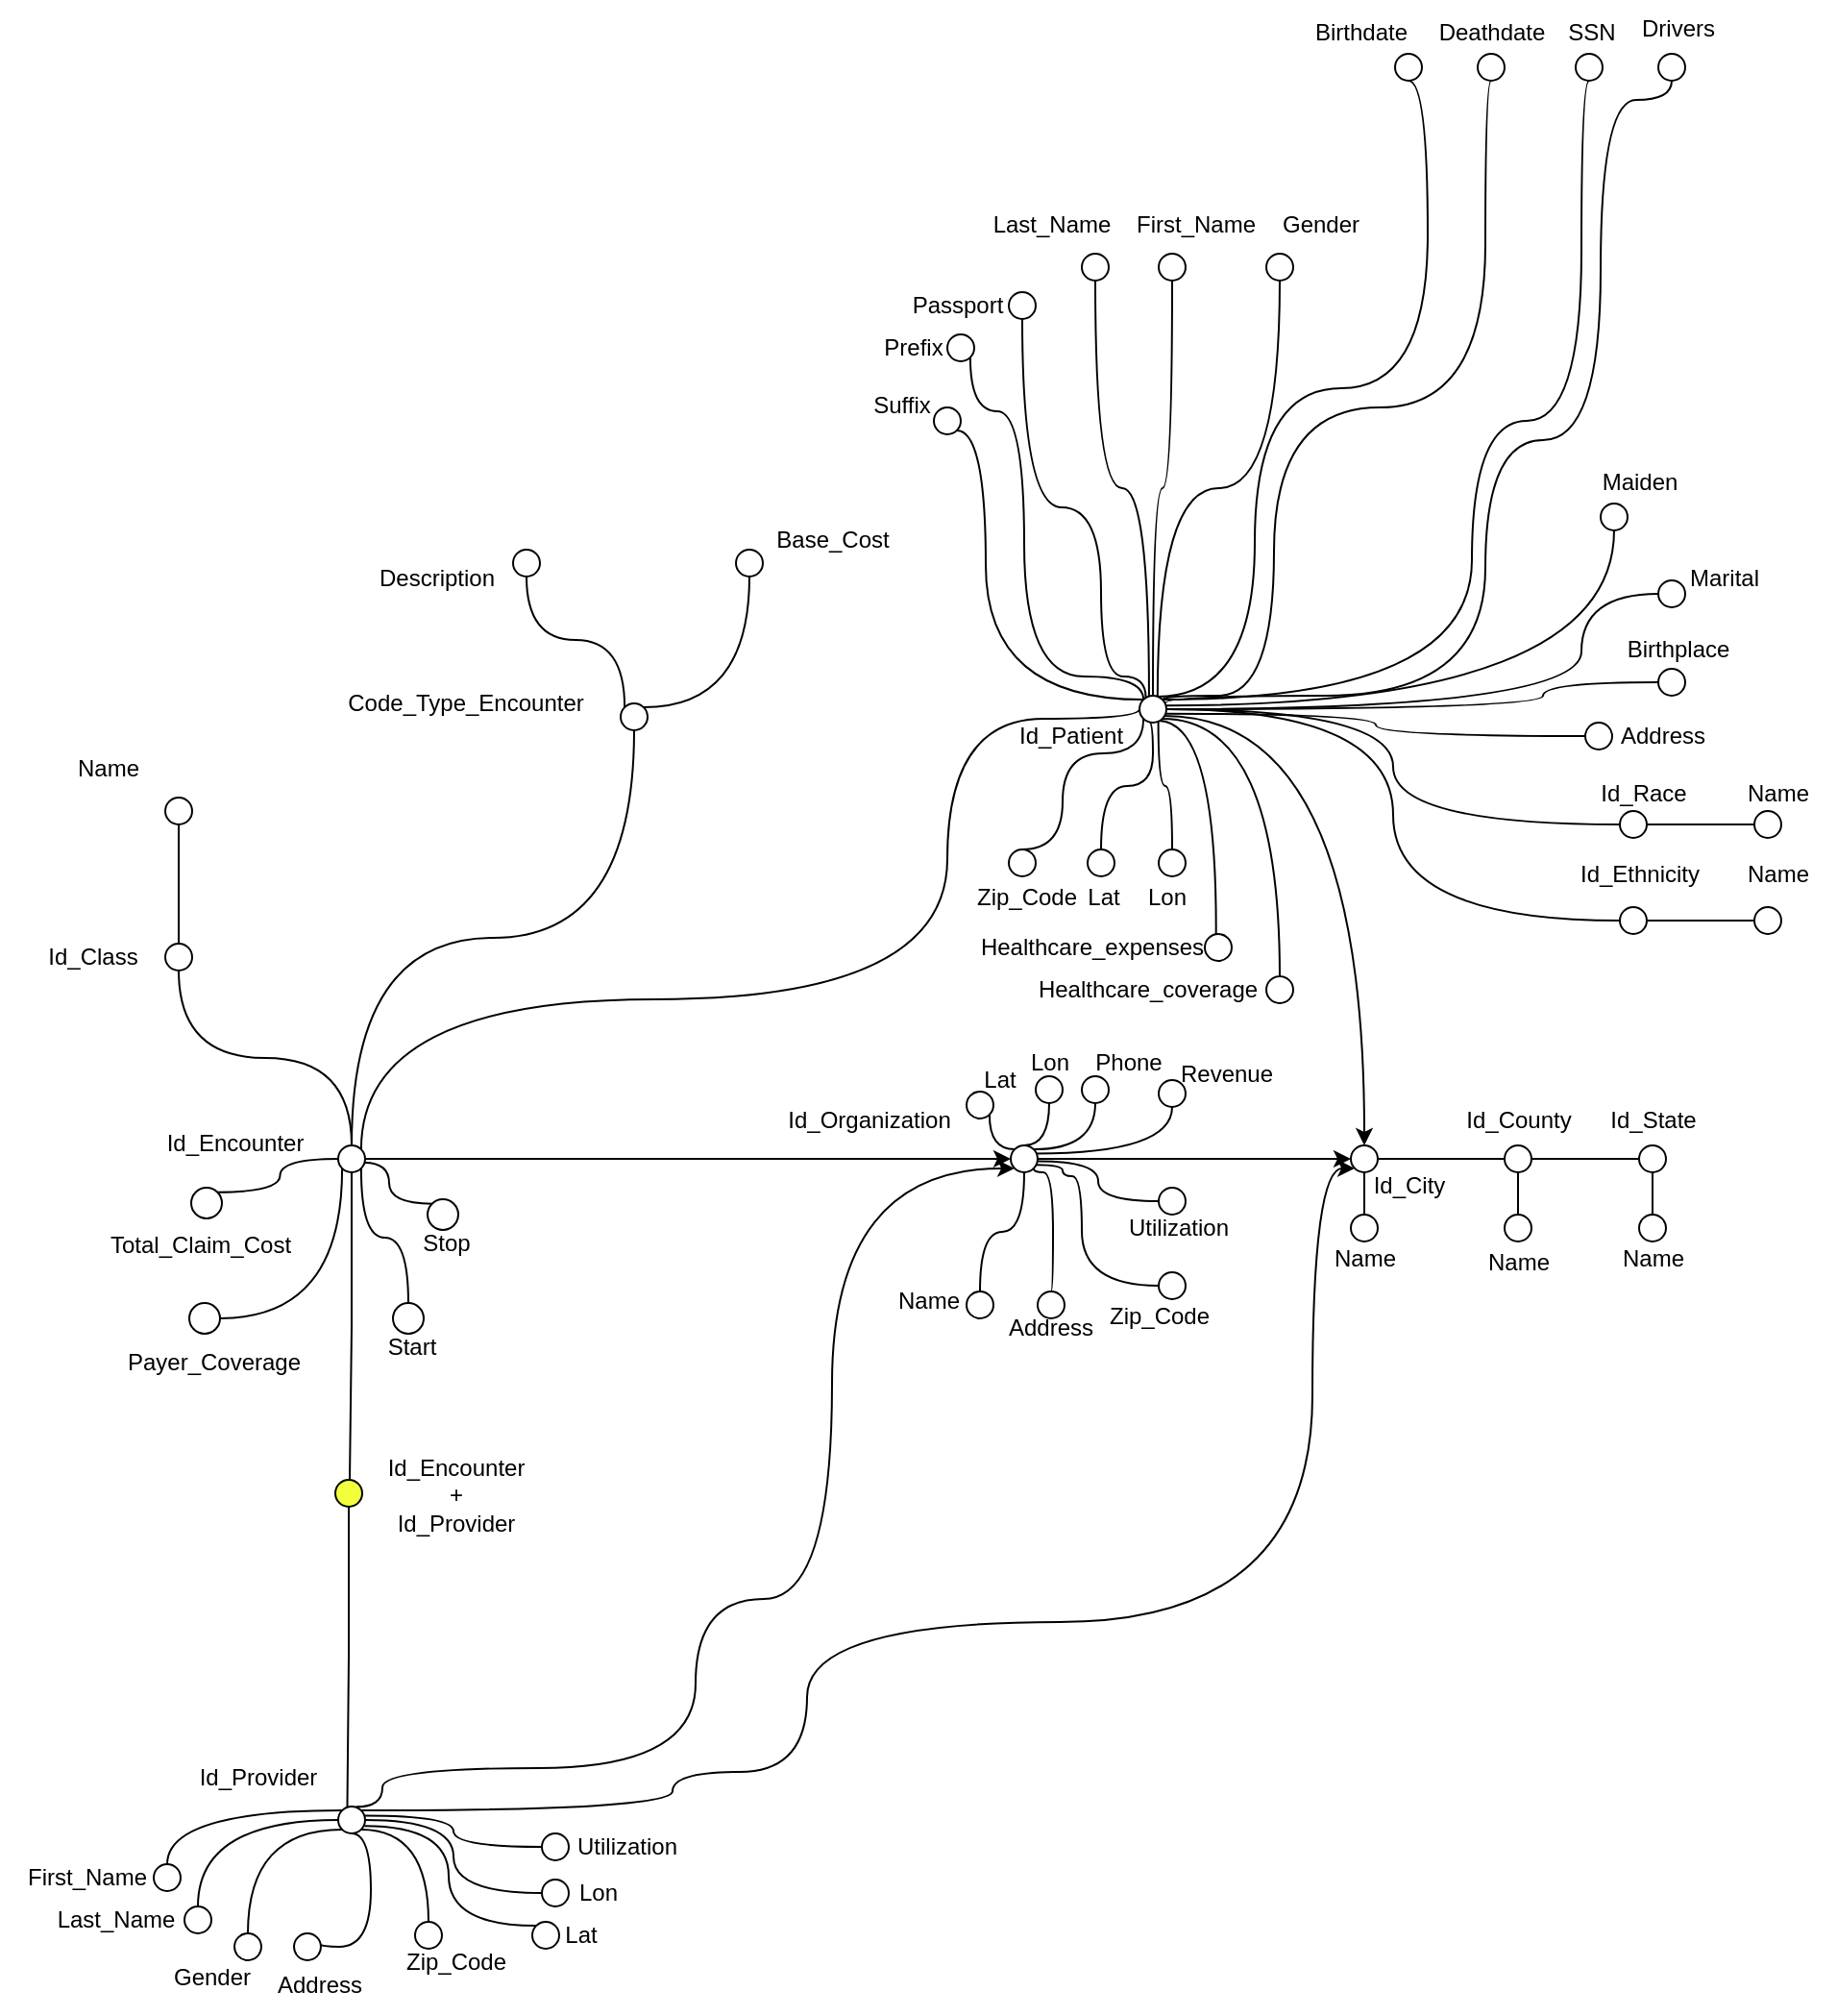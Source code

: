 <mxfile version="27.0.6">
  <diagram name="Pagina-1" id="0Tds0sLAWe6WIc6AIBfh">
    <mxGraphModel dx="591" dy="403" grid="1" gridSize="10" guides="1" tooltips="1" connect="1" arrows="1" fold="1" page="1" pageScale="1" pageWidth="827" pageHeight="1169" math="0" shadow="0">
      <root>
        <mxCell id="0" />
        <mxCell id="1" parent="0" />
        <mxCell id="mtlr4BZzC8u7rA0EZSGy-2" style="edgeStyle=orthogonalEdgeStyle;rounded=0;orthogonalLoop=1;jettySize=auto;html=1;exitX=0.5;exitY=0;exitDx=0;exitDy=0;entryX=0.5;entryY=1;entryDx=0;entryDy=0;endArrow=none;startFill=0;curved=1;" edge="1" parent="1" source="mtlr4BZzC8u7rA0EZSGy-6" target="mtlr4BZzC8u7rA0EZSGy-27">
          <mxGeometry relative="1" as="geometry">
            <mxPoint x="633" y="732" as="targetPoint" />
          </mxGeometry>
        </mxCell>
        <mxCell id="mtlr4BZzC8u7rA0EZSGy-3" style="edgeStyle=orthogonalEdgeStyle;rounded=0;orthogonalLoop=1;jettySize=auto;html=1;exitX=0.5;exitY=0;exitDx=0;exitDy=0;entryX=0.5;entryY=1;entryDx=0;entryDy=0;curved=1;endArrow=none;startFill=0;" edge="1" parent="1" source="mtlr4BZzC8u7rA0EZSGy-6" target="mtlr4BZzC8u7rA0EZSGy-8">
          <mxGeometry relative="1" as="geometry" />
        </mxCell>
        <mxCell id="mtlr4BZzC8u7rA0EZSGy-4" style="edgeStyle=orthogonalEdgeStyle;rounded=0;orthogonalLoop=1;jettySize=auto;html=1;exitX=1;exitY=0;exitDx=0;exitDy=0;entryX=0;entryY=0.5;entryDx=0;entryDy=0;curved=1;endArrow=none;startFill=0;" edge="1" parent="1" source="mtlr4BZzC8u7rA0EZSGy-6" target="mtlr4BZzC8u7rA0EZSGy-109">
          <mxGeometry relative="1" as="geometry">
            <Array as="points">
              <mxPoint x="488" y="790" />
              <mxPoint x="793" y="790" />
              <mxPoint x="793" y="644" />
              <mxPoint x="893" y="644" />
            </Array>
          </mxGeometry>
        </mxCell>
        <mxCell id="mtlr4BZzC8u7rA0EZSGy-180" style="edgeStyle=orthogonalEdgeStyle;rounded=0;orthogonalLoop=1;jettySize=auto;html=1;exitX=1;exitY=0.5;exitDx=0;exitDy=0;entryX=0;entryY=0.5;entryDx=0;entryDy=0;" edge="1" parent="1" source="mtlr4BZzC8u7rA0EZSGy-6" target="mtlr4BZzC8u7rA0EZSGy-16">
          <mxGeometry relative="1" as="geometry">
            <mxPoint x="750" y="872.909" as="targetPoint" />
          </mxGeometry>
        </mxCell>
        <mxCell id="mtlr4BZzC8u7rA0EZSGy-183" style="edgeStyle=orthogonalEdgeStyle;rounded=0;orthogonalLoop=1;jettySize=auto;html=1;exitX=0.5;exitY=1;exitDx=0;exitDy=0;endArrow=none;startFill=0;" edge="1" parent="1" source="mtlr4BZzC8u7rA0EZSGy-6">
          <mxGeometry relative="1" as="geometry">
            <mxPoint x="482" y="1040" as="targetPoint" />
          </mxGeometry>
        </mxCell>
        <mxCell id="mtlr4BZzC8u7rA0EZSGy-6" value="" style="ellipse;whiteSpace=wrap;html=1;aspect=fixed;fillColor=#FFFFFF;" vertex="1" parent="1">
          <mxGeometry x="476" y="866" width="14" height="14" as="geometry" />
        </mxCell>
        <mxCell id="mtlr4BZzC8u7rA0EZSGy-7" value="Id_Encounter" style="text;html=1;align=center;verticalAlign=middle;resizable=0;points=[];autosize=1;strokeColor=none;fillColor=none;" vertex="1" parent="1">
          <mxGeometry x="377" y="850" width="90" height="30" as="geometry" />
        </mxCell>
        <mxCell id="mtlr4BZzC8u7rA0EZSGy-8" value="" style="ellipse;whiteSpace=wrap;html=1;aspect=fixed;fillColor=#FFFFFF;" vertex="1" parent="1">
          <mxGeometry x="386" y="761" width="14" height="14" as="geometry" />
        </mxCell>
        <mxCell id="mtlr4BZzC8u7rA0EZSGy-9" style="edgeStyle=orthogonalEdgeStyle;rounded=0;orthogonalLoop=1;jettySize=auto;html=1;exitX=1;exitY=0.5;exitDx=0;exitDy=0;entryX=0;entryY=0.5;entryDx=0;entryDy=0;endArrow=classic;startFill=0;endFill=1;" edge="1" parent="1" source="mtlr4BZzC8u7rA0EZSGy-16" target="mtlr4BZzC8u7rA0EZSGy-40">
          <mxGeometry relative="1" as="geometry" />
        </mxCell>
        <mxCell id="mtlr4BZzC8u7rA0EZSGy-10" style="edgeStyle=orthogonalEdgeStyle;rounded=0;orthogonalLoop=1;jettySize=auto;html=1;exitX=0.5;exitY=1;exitDx=0;exitDy=0;entryX=0.5;entryY=0;entryDx=0;entryDy=0;curved=1;endArrow=none;startFill=0;" edge="1" parent="1" source="mtlr4BZzC8u7rA0EZSGy-16" target="mtlr4BZzC8u7rA0EZSGy-43">
          <mxGeometry relative="1" as="geometry" />
        </mxCell>
        <mxCell id="mtlr4BZzC8u7rA0EZSGy-11" style="edgeStyle=orthogonalEdgeStyle;rounded=0;orthogonalLoop=1;jettySize=auto;html=1;exitX=0;exitY=0;exitDx=0;exitDy=0;entryX=1;entryY=1;entryDx=0;entryDy=0;strokeColor=default;curved=1;endArrow=none;startFill=0;" edge="1" parent="1" source="mtlr4BZzC8u7rA0EZSGy-16" target="mtlr4BZzC8u7rA0EZSGy-41">
          <mxGeometry relative="1" as="geometry" />
        </mxCell>
        <mxCell id="mtlr4BZzC8u7rA0EZSGy-12" style="edgeStyle=orthogonalEdgeStyle;rounded=0;orthogonalLoop=1;jettySize=auto;html=1;exitX=0.5;exitY=0;exitDx=0;exitDy=0;entryX=0.5;entryY=1;entryDx=0;entryDy=0;curved=1;endArrow=none;startFill=0;" edge="1" parent="1" source="mtlr4BZzC8u7rA0EZSGy-16" target="mtlr4BZzC8u7rA0EZSGy-51">
          <mxGeometry relative="1" as="geometry" />
        </mxCell>
        <mxCell id="mtlr4BZzC8u7rA0EZSGy-13" style="edgeStyle=orthogonalEdgeStyle;rounded=0;orthogonalLoop=1;jettySize=auto;html=1;exitX=1;exitY=0;exitDx=0;exitDy=0;entryX=0.5;entryY=1;entryDx=0;entryDy=0;curved=1;endArrow=none;startFill=0;" edge="1" parent="1" source="mtlr4BZzC8u7rA0EZSGy-16" target="mtlr4BZzC8u7rA0EZSGy-17">
          <mxGeometry relative="1" as="geometry" />
        </mxCell>
        <mxCell id="mtlr4BZzC8u7rA0EZSGy-14" style="edgeStyle=orthogonalEdgeStyle;rounded=0;orthogonalLoop=1;jettySize=auto;html=1;exitX=0.933;exitY=0.302;exitDx=0;exitDy=0;entryX=0.5;entryY=1;entryDx=0;entryDy=0;curved=1;endArrow=none;startFill=0;exitPerimeter=0;" edge="1" parent="1" source="mtlr4BZzC8u7rA0EZSGy-16" target="mtlr4BZzC8u7rA0EZSGy-54">
          <mxGeometry relative="1" as="geometry" />
        </mxCell>
        <mxCell id="mtlr4BZzC8u7rA0EZSGy-15" style="edgeStyle=orthogonalEdgeStyle;rounded=0;orthogonalLoop=1;jettySize=auto;html=1;exitX=1.014;exitY=0.588;exitDx=0;exitDy=0;entryX=0;entryY=0.5;entryDx=0;entryDy=0;curved=1;endArrow=none;startFill=0;exitPerimeter=0;" edge="1" parent="1" source="mtlr4BZzC8u7rA0EZSGy-16" target="mtlr4BZzC8u7rA0EZSGy-55">
          <mxGeometry relative="1" as="geometry" />
        </mxCell>
        <mxCell id="mtlr4BZzC8u7rA0EZSGy-16" value="" style="ellipse;whiteSpace=wrap;html=1;aspect=fixed;fillColor=#FFFFFF;" vertex="1" parent="1">
          <mxGeometry x="826" y="866" width="14" height="14" as="geometry" />
        </mxCell>
        <mxCell id="mtlr4BZzC8u7rA0EZSGy-17" value="" style="ellipse;whiteSpace=wrap;html=1;aspect=fixed;fillColor=#FFFFFF;" vertex="1" parent="1">
          <mxGeometry x="863" y="830" width="14" height="14" as="geometry" />
        </mxCell>
        <mxCell id="mtlr4BZzC8u7rA0EZSGy-18" style="edgeStyle=orthogonalEdgeStyle;rounded=0;orthogonalLoop=1;jettySize=auto;html=1;exitX=0;exitY=0;exitDx=0;exitDy=0;entryX=0.5;entryY=0;entryDx=0;entryDy=0;curved=1;endArrow=none;startFill=0;" edge="1" parent="1" source="mtlr4BZzC8u7rA0EZSGy-25" target="mtlr4BZzC8u7rA0EZSGy-78">
          <mxGeometry relative="1" as="geometry" />
        </mxCell>
        <mxCell id="mtlr4BZzC8u7rA0EZSGy-19" style="edgeStyle=orthogonalEdgeStyle;rounded=0;orthogonalLoop=1;jettySize=auto;html=1;exitX=0;exitY=0.5;exitDx=0;exitDy=0;entryX=0.5;entryY=0;entryDx=0;entryDy=0;curved=1;endArrow=none;startFill=0;" edge="1" parent="1" source="mtlr4BZzC8u7rA0EZSGy-25" target="mtlr4BZzC8u7rA0EZSGy-76">
          <mxGeometry relative="1" as="geometry" />
        </mxCell>
        <mxCell id="mtlr4BZzC8u7rA0EZSGy-20" style="edgeStyle=orthogonalEdgeStyle;rounded=0;orthogonalLoop=1;jettySize=auto;html=1;exitX=0;exitY=1;exitDx=0;exitDy=0;entryX=0.5;entryY=0;entryDx=0;entryDy=0;curved=1;endArrow=none;startFill=0;" edge="1" parent="1" source="mtlr4BZzC8u7rA0EZSGy-25" target="mtlr4BZzC8u7rA0EZSGy-77">
          <mxGeometry relative="1" as="geometry" />
        </mxCell>
        <mxCell id="mtlr4BZzC8u7rA0EZSGy-21" style="edgeStyle=orthogonalEdgeStyle;rounded=0;orthogonalLoop=1;jettySize=auto;html=1;exitX=1;exitY=1;exitDx=0;exitDy=0;curved=1;endArrow=none;startFill=0;" edge="1" parent="1" source="mtlr4BZzC8u7rA0EZSGy-25" target="mtlr4BZzC8u7rA0EZSGy-84">
          <mxGeometry relative="1" as="geometry" />
        </mxCell>
        <mxCell id="mtlr4BZzC8u7rA0EZSGy-22" style="edgeStyle=orthogonalEdgeStyle;rounded=0;orthogonalLoop=1;jettySize=auto;html=1;exitX=0.971;exitY=0.342;exitDx=0;exitDy=0;entryX=0;entryY=0.5;entryDx=0;entryDy=0;curved=1;exitPerimeter=0;endArrow=none;startFill=0;" edge="1" parent="1" source="mtlr4BZzC8u7rA0EZSGy-25" target="mtlr4BZzC8u7rA0EZSGy-91">
          <mxGeometry relative="1" as="geometry" />
        </mxCell>
        <mxCell id="mtlr4BZzC8u7rA0EZSGy-23" style="edgeStyle=orthogonalEdgeStyle;rounded=0;orthogonalLoop=1;jettySize=auto;html=1;exitX=1;exitY=0;exitDx=0;exitDy=0;entryX=0;entryY=1;entryDx=0;entryDy=0;curved=1;" edge="1" parent="1" source="mtlr4BZzC8u7rA0EZSGy-25" target="mtlr4BZzC8u7rA0EZSGy-40">
          <mxGeometry relative="1" as="geometry">
            <mxPoint x="1113" y="952" as="targetPoint" />
            <Array as="points">
              <mxPoint x="650" y="1212" />
              <mxPoint x="650" y="1192" />
              <mxPoint x="720" y="1192" />
              <mxPoint x="720" y="1114" />
              <mxPoint x="983" y="1114" />
              <mxPoint x="983" y="878" />
            </Array>
          </mxGeometry>
        </mxCell>
        <mxCell id="mtlr4BZzC8u7rA0EZSGy-24" style="edgeStyle=orthogonalEdgeStyle;rounded=0;orthogonalLoop=1;jettySize=auto;html=1;entryX=0;entryY=1;entryDx=0;entryDy=0;curved=1;exitX=0.669;exitY=0.012;exitDx=0;exitDy=0;exitPerimeter=0;" edge="1" parent="1" source="mtlr4BZzC8u7rA0EZSGy-25" target="mtlr4BZzC8u7rA0EZSGy-16">
          <mxGeometry relative="1" as="geometry">
            <Array as="points">
              <mxPoint x="499" y="1190" />
              <mxPoint x="662" y="1190" />
              <mxPoint x="662" y="1102" />
              <mxPoint x="733" y="1102" />
              <mxPoint x="733" y="878" />
            </Array>
          </mxGeometry>
        </mxCell>
        <mxCell id="mtlr4BZzC8u7rA0EZSGy-25" value="" style="ellipse;whiteSpace=wrap;html=1;aspect=fixed;fillColor=#FFFFFF;" vertex="1" parent="1">
          <mxGeometry x="476" y="1210" width="14" height="14" as="geometry" />
        </mxCell>
        <mxCell id="mtlr4BZzC8u7rA0EZSGy-26" style="edgeStyle=orthogonalEdgeStyle;rounded=0;orthogonalLoop=1;jettySize=auto;html=1;exitX=1;exitY=0;exitDx=0;exitDy=0;curved=1;endArrow=none;startFill=0;" edge="1" parent="1" source="mtlr4BZzC8u7rA0EZSGy-27" target="mtlr4BZzC8u7rA0EZSGy-32">
          <mxGeometry relative="1" as="geometry" />
        </mxCell>
        <mxCell id="mtlr4BZzC8u7rA0EZSGy-27" value="" style="ellipse;whiteSpace=wrap;html=1;aspect=fixed;fillColor=#FFFFFF;" vertex="1" parent="1">
          <mxGeometry x="623" y="636" width="14" height="14" as="geometry" />
        </mxCell>
        <mxCell id="mtlr4BZzC8u7rA0EZSGy-28" value="Code_Type_Encounter&lt;div&gt;&lt;br&gt;&lt;/div&gt;" style="text;html=1;align=center;verticalAlign=middle;resizable=0;points=[];autosize=1;strokeColor=none;fillColor=none;" vertex="1" parent="1">
          <mxGeometry x="467" y="623" width="150" height="40" as="geometry" />
        </mxCell>
        <mxCell id="mtlr4BZzC8u7rA0EZSGy-29" style="edgeStyle=orthogonalEdgeStyle;rounded=0;orthogonalLoop=1;jettySize=auto;html=1;exitX=0.5;exitY=1;exitDx=0;exitDy=0;entryX=0;entryY=0;entryDx=0;entryDy=0;curved=1;endArrow=none;startFill=0;" edge="1" parent="1" source="mtlr4BZzC8u7rA0EZSGy-30" target="mtlr4BZzC8u7rA0EZSGy-27">
          <mxGeometry relative="1" as="geometry" />
        </mxCell>
        <mxCell id="mtlr4BZzC8u7rA0EZSGy-30" value="" style="ellipse;whiteSpace=wrap;html=1;aspect=fixed;fillColor=#FFFFFF;" vertex="1" parent="1">
          <mxGeometry x="567" y="556" width="14" height="14" as="geometry" />
        </mxCell>
        <mxCell id="mtlr4BZzC8u7rA0EZSGy-31" value="Description" style="text;html=1;align=center;verticalAlign=middle;resizable=0;points=[];autosize=1;strokeColor=none;fillColor=none;" vertex="1" parent="1">
          <mxGeometry x="487" y="556" width="80" height="30" as="geometry" />
        </mxCell>
        <mxCell id="mtlr4BZzC8u7rA0EZSGy-32" value="" style="ellipse;whiteSpace=wrap;html=1;aspect=fixed;fillColor=#FFFFFF;" vertex="1" parent="1">
          <mxGeometry x="683" y="556" width="14" height="14" as="geometry" />
        </mxCell>
        <mxCell id="mtlr4BZzC8u7rA0EZSGy-33" value="Base_Cost" style="text;html=1;align=center;verticalAlign=middle;resizable=0;points=[];autosize=1;strokeColor=none;fillColor=none;" vertex="1" parent="1">
          <mxGeometry x="693" y="536" width="80" height="30" as="geometry" />
        </mxCell>
        <mxCell id="mtlr4BZzC8u7rA0EZSGy-34" value="Id_Class" style="text;html=1;align=center;verticalAlign=middle;resizable=0;points=[];autosize=1;strokeColor=none;fillColor=none;" vertex="1" parent="1">
          <mxGeometry x="313" y="753" width="70" height="30" as="geometry" />
        </mxCell>
        <mxCell id="mtlr4BZzC8u7rA0EZSGy-35" style="edgeStyle=orthogonalEdgeStyle;rounded=0;orthogonalLoop=1;jettySize=auto;html=1;exitX=0.5;exitY=1;exitDx=0;exitDy=0;entryX=0.5;entryY=0;entryDx=0;entryDy=0;endArrow=none;startFill=0;" edge="1" parent="1" source="mtlr4BZzC8u7rA0EZSGy-36" target="mtlr4BZzC8u7rA0EZSGy-8">
          <mxGeometry relative="1" as="geometry" />
        </mxCell>
        <mxCell id="mtlr4BZzC8u7rA0EZSGy-36" value="" style="ellipse;whiteSpace=wrap;html=1;aspect=fixed;fillColor=#FFFFFF;" vertex="1" parent="1">
          <mxGeometry x="386" y="685" width="14" height="14" as="geometry" />
        </mxCell>
        <mxCell id="mtlr4BZzC8u7rA0EZSGy-37" value="Name" style="text;html=1;align=center;verticalAlign=middle;resizable=0;points=[];autosize=1;strokeColor=none;fillColor=none;" vertex="1" parent="1">
          <mxGeometry x="326" y="655" width="60" height="30" as="geometry" />
        </mxCell>
        <mxCell id="mtlr4BZzC8u7rA0EZSGy-38" value="Id_Organization" style="text;html=1;align=center;verticalAlign=middle;resizable=0;points=[];autosize=1;strokeColor=none;fillColor=none;" vertex="1" parent="1">
          <mxGeometry x="697" y="838" width="110" height="30" as="geometry" />
        </mxCell>
        <mxCell id="mtlr4BZzC8u7rA0EZSGy-39" style="edgeStyle=orthogonalEdgeStyle;rounded=0;orthogonalLoop=1;jettySize=auto;html=1;exitX=1;exitY=0.5;exitDx=0;exitDy=0;entryX=0;entryY=0.5;entryDx=0;entryDy=0;endArrow=none;startFill=0;" edge="1" parent="1" source="mtlr4BZzC8u7rA0EZSGy-40" target="mtlr4BZzC8u7rA0EZSGy-64">
          <mxGeometry relative="1" as="geometry" />
        </mxCell>
        <mxCell id="mtlr4BZzC8u7rA0EZSGy-40" value="" style="ellipse;whiteSpace=wrap;html=1;aspect=fixed;fillColor=#FFFFFF;" vertex="1" parent="1">
          <mxGeometry x="1003" y="866" width="14" height="14" as="geometry" />
        </mxCell>
        <mxCell id="mtlr4BZzC8u7rA0EZSGy-41" value="" style="ellipse;whiteSpace=wrap;html=1;aspect=fixed;fillColor=#FFFFFF;" vertex="1" parent="1">
          <mxGeometry x="803" y="838" width="14" height="14" as="geometry" />
        </mxCell>
        <mxCell id="mtlr4BZzC8u7rA0EZSGy-42" value="" style="ellipse;whiteSpace=wrap;html=1;aspect=fixed;fillColor=#FFFFFF;" vertex="1" parent="1">
          <mxGeometry x="840" y="942" width="14" height="14" as="geometry" />
        </mxCell>
        <mxCell id="mtlr4BZzC8u7rA0EZSGy-43" value="" style="ellipse;whiteSpace=wrap;html=1;aspect=fixed;fillColor=#FFFFFF;" vertex="1" parent="1">
          <mxGeometry x="803" y="942" width="14" height="14" as="geometry" />
        </mxCell>
        <mxCell id="mtlr4BZzC8u7rA0EZSGy-44" value="" style="ellipse;whiteSpace=wrap;html=1;aspect=fixed;fillColor=#FFFFFF;" vertex="1" parent="1">
          <mxGeometry x="903" y="932" width="14" height="14" as="geometry" />
        </mxCell>
        <mxCell id="mtlr4BZzC8u7rA0EZSGy-45" value="Name" style="text;html=1;align=center;verticalAlign=middle;resizable=0;points=[];autosize=1;strokeColor=none;fillColor=none;" vertex="1" parent="1">
          <mxGeometry x="753" y="932" width="60" height="30" as="geometry" />
        </mxCell>
        <mxCell id="mtlr4BZzC8u7rA0EZSGy-46" value="Address" style="text;strokeColor=none;align=center;fillColor=none;html=1;verticalAlign=middle;whiteSpace=wrap;rounded=0;" vertex="1" parent="1">
          <mxGeometry x="817" y="946" width="60" height="30" as="geometry" />
        </mxCell>
        <mxCell id="mtlr4BZzC8u7rA0EZSGy-47" style="edgeStyle=orthogonalEdgeStyle;rounded=0;orthogonalLoop=1;jettySize=auto;html=1;exitX=1;exitY=1;exitDx=0;exitDy=0;entryX=0.5;entryY=0;entryDx=0;entryDy=0;curved=1;endArrow=none;startFill=0;" edge="1" parent="1" source="mtlr4BZzC8u7rA0EZSGy-16" target="mtlr4BZzC8u7rA0EZSGy-42">
          <mxGeometry relative="1" as="geometry">
            <mxPoint x="870" y="880" as="sourcePoint" />
            <mxPoint x="847" y="942" as="targetPoint" />
            <Array as="points">
              <mxPoint x="838" y="880" />
              <mxPoint x="848" y="880" />
              <mxPoint x="848" y="942" />
            </Array>
          </mxGeometry>
        </mxCell>
        <mxCell id="mtlr4BZzC8u7rA0EZSGy-48" style="edgeStyle=orthogonalEdgeStyle;rounded=0;orthogonalLoop=1;jettySize=auto;html=1;exitX=0.934;exitY=0.725;exitDx=0;exitDy=0;curved=1;endArrow=none;startFill=0;exitPerimeter=0;" edge="1" parent="1" source="mtlr4BZzC8u7rA0EZSGy-16" target="mtlr4BZzC8u7rA0EZSGy-44">
          <mxGeometry relative="1" as="geometry">
            <mxPoint x="848" y="888" as="sourcePoint" />
            <mxPoint x="857" y="952" as="targetPoint" />
            <Array as="points">
              <mxPoint x="853" y="876" />
              <mxPoint x="853" y="882" />
              <mxPoint x="863" y="882" />
              <mxPoint x="863" y="939" />
            </Array>
          </mxGeometry>
        </mxCell>
        <mxCell id="mtlr4BZzC8u7rA0EZSGy-49" value="Zip_Code" style="text;html=1;align=center;verticalAlign=middle;resizable=0;points=[];autosize=1;strokeColor=none;fillColor=none;" vertex="1" parent="1">
          <mxGeometry x="863" y="940" width="80" height="30" as="geometry" />
        </mxCell>
        <mxCell id="mtlr4BZzC8u7rA0EZSGy-50" value="Lat" style="text;html=1;align=center;verticalAlign=middle;resizable=0;points=[];autosize=1;strokeColor=none;fillColor=none;" vertex="1" parent="1">
          <mxGeometry x="800" y="817" width="40" height="30" as="geometry" />
        </mxCell>
        <mxCell id="mtlr4BZzC8u7rA0EZSGy-51" value="" style="ellipse;whiteSpace=wrap;html=1;aspect=fixed;fillColor=#FFFFFF;" vertex="1" parent="1">
          <mxGeometry x="839" y="830" width="14" height="14" as="geometry" />
        </mxCell>
        <mxCell id="mtlr4BZzC8u7rA0EZSGy-52" value="Lon" style="text;html=1;align=center;verticalAlign=middle;resizable=0;points=[];autosize=1;strokeColor=none;fillColor=none;" vertex="1" parent="1">
          <mxGeometry x="826" y="808" width="40" height="30" as="geometry" />
        </mxCell>
        <mxCell id="mtlr4BZzC8u7rA0EZSGy-53" value="Phone" style="text;html=1;align=center;verticalAlign=middle;resizable=0;points=[];autosize=1;strokeColor=none;fillColor=none;" vertex="1" parent="1">
          <mxGeometry x="857" y="808" width="60" height="30" as="geometry" />
        </mxCell>
        <mxCell id="mtlr4BZzC8u7rA0EZSGy-54" value="" style="ellipse;whiteSpace=wrap;html=1;aspect=fixed;fillColor=#FFFFFF;" vertex="1" parent="1">
          <mxGeometry x="903" y="832" width="14" height="14" as="geometry" />
        </mxCell>
        <mxCell id="mtlr4BZzC8u7rA0EZSGy-55" value="" style="ellipse;whiteSpace=wrap;html=1;aspect=fixed;fillColor=#FFFFFF;" vertex="1" parent="1">
          <mxGeometry x="903" y="888" width="14" height="14" as="geometry" />
        </mxCell>
        <mxCell id="mtlr4BZzC8u7rA0EZSGy-56" value="Revenue" style="text;html=1;align=center;verticalAlign=middle;resizable=0;points=[];autosize=1;strokeColor=none;fillColor=none;" vertex="1" parent="1">
          <mxGeometry x="903" y="814" width="70" height="30" as="geometry" />
        </mxCell>
        <mxCell id="mtlr4BZzC8u7rA0EZSGy-57" value="Utilization" style="text;html=1;align=center;verticalAlign=middle;resizable=0;points=[];autosize=1;strokeColor=none;fillColor=none;" vertex="1" parent="1">
          <mxGeometry x="873" y="894" width="80" height="30" as="geometry" />
        </mxCell>
        <mxCell id="mtlr4BZzC8u7rA0EZSGy-58" value="Id_City" style="text;html=1;align=center;verticalAlign=middle;resizable=0;points=[];autosize=1;strokeColor=none;fillColor=none;" vertex="1" parent="1">
          <mxGeometry x="1003" y="872" width="60" height="30" as="geometry" />
        </mxCell>
        <mxCell id="mtlr4BZzC8u7rA0EZSGy-59" style="edgeStyle=orthogonalEdgeStyle;rounded=0;orthogonalLoop=1;jettySize=auto;html=1;entryX=0.5;entryY=1;entryDx=0;entryDy=0;endArrow=none;startFill=0;" edge="1" parent="1" source="mtlr4BZzC8u7rA0EZSGy-60" target="mtlr4BZzC8u7rA0EZSGy-40">
          <mxGeometry relative="1" as="geometry" />
        </mxCell>
        <mxCell id="mtlr4BZzC8u7rA0EZSGy-60" value="" style="ellipse;whiteSpace=wrap;html=1;aspect=fixed;fillColor=#FFFFFF;" vertex="1" parent="1">
          <mxGeometry x="1003" y="902" width="14" height="14" as="geometry" />
        </mxCell>
        <mxCell id="mtlr4BZzC8u7rA0EZSGy-61" value="Name" style="text;html=1;align=center;verticalAlign=middle;resizable=0;points=[];autosize=1;strokeColor=none;fillColor=none;" vertex="1" parent="1">
          <mxGeometry x="980" y="910" width="60" height="30" as="geometry" />
        </mxCell>
        <mxCell id="mtlr4BZzC8u7rA0EZSGy-62" style="edgeStyle=orthogonalEdgeStyle;rounded=0;orthogonalLoop=1;jettySize=auto;html=1;exitX=0.5;exitY=1;exitDx=0;exitDy=0;entryX=0.5;entryY=0;entryDx=0;entryDy=0;endArrow=none;startFill=0;" edge="1" parent="1" source="mtlr4BZzC8u7rA0EZSGy-64" target="mtlr4BZzC8u7rA0EZSGy-66">
          <mxGeometry relative="1" as="geometry" />
        </mxCell>
        <mxCell id="mtlr4BZzC8u7rA0EZSGy-63" style="edgeStyle=orthogonalEdgeStyle;rounded=0;orthogonalLoop=1;jettySize=auto;html=1;exitX=1;exitY=0.5;exitDx=0;exitDy=0;entryX=0;entryY=0.5;entryDx=0;entryDy=0;endArrow=none;startFill=0;" edge="1" parent="1" source="mtlr4BZzC8u7rA0EZSGy-64" target="mtlr4BZzC8u7rA0EZSGy-69">
          <mxGeometry relative="1" as="geometry" />
        </mxCell>
        <mxCell id="mtlr4BZzC8u7rA0EZSGy-64" value="" style="ellipse;whiteSpace=wrap;html=1;aspect=fixed;fillColor=#FFFFFF;" vertex="1" parent="1">
          <mxGeometry x="1083" y="866" width="14" height="14" as="geometry" />
        </mxCell>
        <mxCell id="mtlr4BZzC8u7rA0EZSGy-65" value="Id_County" style="text;html=1;align=center;verticalAlign=middle;resizable=0;points=[];autosize=1;strokeColor=none;fillColor=none;" vertex="1" parent="1">
          <mxGeometry x="1050" y="838" width="80" height="30" as="geometry" />
        </mxCell>
        <mxCell id="mtlr4BZzC8u7rA0EZSGy-66" value="" style="ellipse;whiteSpace=wrap;html=1;aspect=fixed;fillColor=#FFFFFF;" vertex="1" parent="1">
          <mxGeometry x="1083" y="902" width="14" height="14" as="geometry" />
        </mxCell>
        <mxCell id="mtlr4BZzC8u7rA0EZSGy-67" value="Name" style="text;html=1;align=center;verticalAlign=middle;resizable=0;points=[];autosize=1;strokeColor=none;fillColor=none;" vertex="1" parent="1">
          <mxGeometry x="1060" y="912" width="60" height="30" as="geometry" />
        </mxCell>
        <mxCell id="mtlr4BZzC8u7rA0EZSGy-68" style="edgeStyle=orthogonalEdgeStyle;rounded=0;orthogonalLoop=1;jettySize=auto;html=1;exitX=0.5;exitY=1;exitDx=0;exitDy=0;entryX=0.5;entryY=0;entryDx=0;entryDy=0;endArrow=none;startFill=0;" edge="1" parent="1" source="mtlr4BZzC8u7rA0EZSGy-69" target="mtlr4BZzC8u7rA0EZSGy-71">
          <mxGeometry relative="1" as="geometry" />
        </mxCell>
        <mxCell id="mtlr4BZzC8u7rA0EZSGy-69" value="" style="ellipse;whiteSpace=wrap;html=1;aspect=fixed;fillColor=#FFFFFF;" vertex="1" parent="1">
          <mxGeometry x="1153" y="866" width="14" height="14" as="geometry" />
        </mxCell>
        <mxCell id="mtlr4BZzC8u7rA0EZSGy-70" value="Id_State" style="text;html=1;align=center;verticalAlign=middle;resizable=0;points=[];autosize=1;strokeColor=none;fillColor=none;" vertex="1" parent="1">
          <mxGeometry x="1125" y="838" width="70" height="30" as="geometry" />
        </mxCell>
        <mxCell id="mtlr4BZzC8u7rA0EZSGy-71" value="" style="ellipse;whiteSpace=wrap;html=1;aspect=fixed;fillColor=#FFFFFF;" vertex="1" parent="1">
          <mxGeometry x="1153" y="902" width="14" height="14" as="geometry" />
        </mxCell>
        <mxCell id="mtlr4BZzC8u7rA0EZSGy-72" value="Name" style="text;html=1;align=center;verticalAlign=middle;resizable=0;points=[];autosize=1;strokeColor=none;fillColor=none;" vertex="1" parent="1">
          <mxGeometry x="1130" y="910" width="60" height="30" as="geometry" />
        </mxCell>
        <mxCell id="mtlr4BZzC8u7rA0EZSGy-73" value="Id_Provider" style="text;html=1;align=center;verticalAlign=middle;resizable=0;points=[];autosize=1;strokeColor=none;fillColor=none;" vertex="1" parent="1">
          <mxGeometry x="394" y="1180" width="80" height="30" as="geometry" />
        </mxCell>
        <mxCell id="mtlr4BZzC8u7rA0EZSGy-74" style="edgeStyle=orthogonalEdgeStyle;rounded=0;orthogonalLoop=1;jettySize=auto;html=1;exitX=0.5;exitY=0;exitDx=0;exitDy=0;entryX=0.5;entryY=1;entryDx=0;entryDy=0;curved=1;endArrow=none;startFill=0;" edge="1" parent="1" source="mtlr4BZzC8u7rA0EZSGy-75" target="mtlr4BZzC8u7rA0EZSGy-25">
          <mxGeometry relative="1" as="geometry">
            <Array as="points">
              <mxPoint x="460" y="1283" />
              <mxPoint x="493" y="1283" />
            </Array>
          </mxGeometry>
        </mxCell>
        <mxCell id="mtlr4BZzC8u7rA0EZSGy-75" value="" style="ellipse;whiteSpace=wrap;html=1;aspect=fixed;fillColor=#FFFFFF;" vertex="1" parent="1">
          <mxGeometry x="453" y="1276" width="14" height="14" as="geometry" />
        </mxCell>
        <mxCell id="mtlr4BZzC8u7rA0EZSGy-76" value="" style="ellipse;whiteSpace=wrap;html=1;aspect=fixed;fillColor=#FFFFFF;" vertex="1" parent="1">
          <mxGeometry x="396" y="1262" width="14" height="14" as="geometry" />
        </mxCell>
        <mxCell id="mtlr4BZzC8u7rA0EZSGy-77" value="" style="ellipse;whiteSpace=wrap;html=1;aspect=fixed;fillColor=#FFFFFF;" vertex="1" parent="1">
          <mxGeometry x="422" y="1276" width="14" height="14" as="geometry" />
        </mxCell>
        <mxCell id="mtlr4BZzC8u7rA0EZSGy-78" value="" style="ellipse;whiteSpace=wrap;html=1;aspect=fixed;fillColor=#FFFFFF;" vertex="1" parent="1">
          <mxGeometry x="380" y="1240" width="14" height="14" as="geometry" />
        </mxCell>
        <mxCell id="mtlr4BZzC8u7rA0EZSGy-79" value="First_Name" style="text;html=1;align=center;verticalAlign=middle;resizable=0;points=[];autosize=1;strokeColor=none;fillColor=none;" vertex="1" parent="1">
          <mxGeometry x="300" y="1232" width="90" height="30" as="geometry" />
        </mxCell>
        <mxCell id="mtlr4BZzC8u7rA0EZSGy-80" value="Last_Name" style="text;html=1;align=center;verticalAlign=middle;resizable=0;points=[];autosize=1;strokeColor=none;fillColor=none;" vertex="1" parent="1">
          <mxGeometry x="320" y="1254" width="80" height="30" as="geometry" />
        </mxCell>
        <mxCell id="mtlr4BZzC8u7rA0EZSGy-81" value="Gender" style="text;html=1;align=center;verticalAlign=middle;resizable=0;points=[];autosize=1;strokeColor=none;fillColor=none;" vertex="1" parent="1">
          <mxGeometry x="380" y="1284" width="60" height="30" as="geometry" />
        </mxCell>
        <mxCell id="mtlr4BZzC8u7rA0EZSGy-82" value="Address" style="text;html=1;align=center;verticalAlign=middle;resizable=0;points=[];autosize=1;strokeColor=none;fillColor=none;" vertex="1" parent="1">
          <mxGeometry x="431" y="1288" width="70" height="30" as="geometry" />
        </mxCell>
        <mxCell id="mtlr4BZzC8u7rA0EZSGy-83" value="Zip_Code" style="text;html=1;align=center;verticalAlign=middle;resizable=0;points=[];autosize=1;strokeColor=none;fillColor=none;" vertex="1" parent="1">
          <mxGeometry x="497" y="1276" width="80" height="30" as="geometry" />
        </mxCell>
        <mxCell id="mtlr4BZzC8u7rA0EZSGy-84" value="" style="ellipse;whiteSpace=wrap;html=1;aspect=fixed;fillColor=#FFFFFF;" vertex="1" parent="1">
          <mxGeometry x="516" y="1270" width="14" height="14" as="geometry" />
        </mxCell>
        <mxCell id="mtlr4BZzC8u7rA0EZSGy-85" value="Lon" style="text;html=1;align=center;verticalAlign=middle;resizable=0;points=[];autosize=1;strokeColor=none;fillColor=none;" vertex="1" parent="1">
          <mxGeometry x="591" y="1240" width="40" height="30" as="geometry" />
        </mxCell>
        <mxCell id="mtlr4BZzC8u7rA0EZSGy-86" value="Lat" style="text;html=1;align=center;verticalAlign=middle;resizable=0;points=[];autosize=1;strokeColor=none;fillColor=none;" vertex="1" parent="1">
          <mxGeometry x="582" y="1262" width="40" height="30" as="geometry" />
        </mxCell>
        <mxCell id="mtlr4BZzC8u7rA0EZSGy-87" value="" style="ellipse;whiteSpace=wrap;html=1;aspect=fixed;fillColor=#FFFFFF;" vertex="1" parent="1">
          <mxGeometry x="577" y="1270" width="14" height="14" as="geometry" />
        </mxCell>
        <mxCell id="mtlr4BZzC8u7rA0EZSGy-88" value="" style="ellipse;whiteSpace=wrap;html=1;aspect=fixed;fillColor=#FFFFFF;" vertex="1" parent="1">
          <mxGeometry x="582" y="1248" width="14" height="14" as="geometry" />
        </mxCell>
        <mxCell id="mtlr4BZzC8u7rA0EZSGy-89" style="edgeStyle=orthogonalEdgeStyle;rounded=0;orthogonalLoop=1;jettySize=auto;html=1;exitX=1;exitY=0.5;exitDx=0;exitDy=0;entryX=0;entryY=0.5;entryDx=0;entryDy=0;endArrow=none;startFill=0;curved=1;" edge="1" parent="1" source="mtlr4BZzC8u7rA0EZSGy-25" target="mtlr4BZzC8u7rA0EZSGy-88">
          <mxGeometry relative="1" as="geometry" />
        </mxCell>
        <mxCell id="mtlr4BZzC8u7rA0EZSGy-90" style="edgeStyle=orthogonalEdgeStyle;rounded=0;orthogonalLoop=1;jettySize=auto;html=1;exitX=0;exitY=0;exitDx=0;exitDy=0;entryX=0.981;entryY=0.726;entryDx=0;entryDy=0;entryPerimeter=0;endArrow=none;startFill=0;curved=1;" edge="1" parent="1" source="mtlr4BZzC8u7rA0EZSGy-87" target="mtlr4BZzC8u7rA0EZSGy-25">
          <mxGeometry relative="1" as="geometry" />
        </mxCell>
        <mxCell id="mtlr4BZzC8u7rA0EZSGy-91" value="" style="ellipse;whiteSpace=wrap;html=1;aspect=fixed;fillColor=#FFFFFF;" vertex="1" parent="1">
          <mxGeometry x="582" y="1224" width="14" height="14" as="geometry" />
        </mxCell>
        <mxCell id="mtlr4BZzC8u7rA0EZSGy-92" value="Utilization" style="text;html=1;align=center;verticalAlign=middle;resizable=0;points=[];autosize=1;strokeColor=none;fillColor=none;" vertex="1" parent="1">
          <mxGeometry x="586" y="1216" width="80" height="30" as="geometry" />
        </mxCell>
        <mxCell id="mtlr4BZzC8u7rA0EZSGy-93" style="edgeStyle=orthogonalEdgeStyle;rounded=0;orthogonalLoop=1;jettySize=auto;html=1;exitX=0.924;exitY=0.747;exitDx=0;exitDy=0;entryX=0.5;entryY=0;entryDx=0;entryDy=0;curved=1;exitPerimeter=0;" edge="1" parent="1" source="mtlr4BZzC8u7rA0EZSGy-109" target="mtlr4BZzC8u7rA0EZSGy-40">
          <mxGeometry relative="1" as="geometry" />
        </mxCell>
        <mxCell id="mtlr4BZzC8u7rA0EZSGy-94" style="edgeStyle=orthogonalEdgeStyle;rounded=0;orthogonalLoop=1;jettySize=auto;html=1;exitX=0.355;exitY=0.017;exitDx=0;exitDy=0;entryX=0.5;entryY=1;entryDx=0;entryDy=0;curved=1;endArrow=none;startFill=0;exitPerimeter=0;" edge="1" parent="1" source="mtlr4BZzC8u7rA0EZSGy-109" target="mtlr4BZzC8u7rA0EZSGy-114">
          <mxGeometry relative="1" as="geometry" />
        </mxCell>
        <mxCell id="mtlr4BZzC8u7rA0EZSGy-95" style="edgeStyle=orthogonalEdgeStyle;rounded=0;orthogonalLoop=1;jettySize=auto;html=1;exitX=0.5;exitY=0;exitDx=0;exitDy=0;entryX=0.5;entryY=1;entryDx=0;entryDy=0;curved=1;endArrow=none;startFill=0;" edge="1" parent="1" source="mtlr4BZzC8u7rA0EZSGy-109" target="mtlr4BZzC8u7rA0EZSGy-112">
          <mxGeometry relative="1" as="geometry" />
        </mxCell>
        <mxCell id="mtlr4BZzC8u7rA0EZSGy-96" style="edgeStyle=orthogonalEdgeStyle;rounded=0;orthogonalLoop=1;jettySize=auto;html=1;exitX=0.673;exitY=0.055;exitDx=0;exitDy=0;entryX=0.5;entryY=1;entryDx=0;entryDy=0;curved=1;exitPerimeter=0;endArrow=none;startFill=0;" edge="1" parent="1" source="mtlr4BZzC8u7rA0EZSGy-109" target="mtlr4BZzC8u7rA0EZSGy-113">
          <mxGeometry relative="1" as="geometry">
            <mxPoint x="963" y="422" as="targetPoint" />
          </mxGeometry>
        </mxCell>
        <mxCell id="mtlr4BZzC8u7rA0EZSGy-97" style="edgeStyle=orthogonalEdgeStyle;rounded=0;orthogonalLoop=1;jettySize=auto;html=1;exitX=0.651;exitY=0.036;exitDx=0;exitDy=0;entryX=0.5;entryY=1;entryDx=0;entryDy=0;curved=1;exitPerimeter=0;endArrow=none;startFill=0;" edge="1" parent="1" source="mtlr4BZzC8u7rA0EZSGy-109" target="mtlr4BZzC8u7rA0EZSGy-111">
          <mxGeometry relative="1" as="geometry">
            <mxPoint x="1043" y="372" as="targetPoint" />
            <Array as="points">
              <mxPoint x="953" y="632" />
              <mxPoint x="953" y="472" />
              <mxPoint x="1043" y="472" />
              <mxPoint x="1043" y="312" />
            </Array>
          </mxGeometry>
        </mxCell>
        <mxCell id="mtlr4BZzC8u7rA0EZSGy-98" style="edgeStyle=orthogonalEdgeStyle;rounded=0;orthogonalLoop=1;jettySize=auto;html=1;exitX=0.978;exitY=0.364;exitDx=0;exitDy=0;entryX=0.5;entryY=1;entryDx=0;entryDy=0;exitPerimeter=0;curved=1;endArrow=none;startFill=0;" edge="1" parent="1" source="mtlr4BZzC8u7rA0EZSGy-109" target="mtlr4BZzC8u7rA0EZSGy-137">
          <mxGeometry relative="1" as="geometry">
            <mxPoint x="1143.656" y="638.951" as="targetPoint" />
            <Array as="points">
              <mxPoint x="1140" y="637" />
            </Array>
          </mxGeometry>
        </mxCell>
        <mxCell id="mtlr4BZzC8u7rA0EZSGy-99" style="edgeStyle=orthogonalEdgeStyle;rounded=0;orthogonalLoop=1;jettySize=auto;html=1;exitX=1;exitY=0.5;exitDx=0;exitDy=0;entryX=0;entryY=0.5;entryDx=0;entryDy=0;curved=1;endArrow=none;startFill=0;" edge="1" parent="1" source="mtlr4BZzC8u7rA0EZSGy-109" target="mtlr4BZzC8u7rA0EZSGy-138">
          <mxGeometry relative="1" as="geometry">
            <Array as="points">
              <mxPoint x="1123" y="639" />
              <mxPoint x="1123" y="579" />
            </Array>
          </mxGeometry>
        </mxCell>
        <mxCell id="mtlr4BZzC8u7rA0EZSGy-100" style="edgeStyle=orthogonalEdgeStyle;rounded=0;orthogonalLoop=1;jettySize=auto;html=1;exitX=1;exitY=0.5;exitDx=0;exitDy=0;entryX=0;entryY=0.5;entryDx=0;entryDy=0;curved=1;endArrow=none;startFill=0;" edge="1" parent="1" source="mtlr4BZzC8u7rA0EZSGy-109" target="mtlr4BZzC8u7rA0EZSGy-139">
          <mxGeometry relative="1" as="geometry">
            <Array as="points">
              <mxPoint x="1103" y="639" />
              <mxPoint x="1103" y="625" />
            </Array>
          </mxGeometry>
        </mxCell>
        <mxCell id="mtlr4BZzC8u7rA0EZSGy-101" style="edgeStyle=orthogonalEdgeStyle;rounded=0;orthogonalLoop=1;jettySize=auto;html=1;exitX=0.976;exitY=0.669;exitDx=0;exitDy=0;entryX=0;entryY=0.5;entryDx=0;entryDy=0;curved=1;exitPerimeter=0;endArrow=none;startFill=0;" edge="1" parent="1" source="mtlr4BZzC8u7rA0EZSGy-109" target="mtlr4BZzC8u7rA0EZSGy-140">
          <mxGeometry relative="1" as="geometry" />
        </mxCell>
        <mxCell id="mtlr4BZzC8u7rA0EZSGy-102" style="edgeStyle=orthogonalEdgeStyle;rounded=0;orthogonalLoop=1;jettySize=auto;html=1;exitX=1.013;exitY=0.249;exitDx=0;exitDy=0;entryX=0.5;entryY=0;entryDx=0;entryDy=0;curved=1;endArrow=none;startFill=0;exitPerimeter=0;" edge="1" parent="1" source="mtlr4BZzC8u7rA0EZSGy-110" target="mtlr4BZzC8u7rA0EZSGy-148">
          <mxGeometry relative="1" as="geometry">
            <Array as="points">
              <mxPoint x="900" y="646" />
              <mxPoint x="900" y="679" />
              <mxPoint x="873" y="679" />
            </Array>
          </mxGeometry>
        </mxCell>
        <mxCell id="mtlr4BZzC8u7rA0EZSGy-103" style="edgeStyle=orthogonalEdgeStyle;rounded=0;orthogonalLoop=1;jettySize=auto;html=1;exitX=0;exitY=1;exitDx=0;exitDy=0;entryX=0.5;entryY=0;entryDx=0;entryDy=0;curved=1;endArrow=none;startFill=0;" edge="1" parent="1" source="mtlr4BZzC8u7rA0EZSGy-109" target="mtlr4BZzC8u7rA0EZSGy-147">
          <mxGeometry relative="1" as="geometry">
            <Array as="points">
              <mxPoint x="895" y="662" />
              <mxPoint x="853" y="662" />
            </Array>
          </mxGeometry>
        </mxCell>
        <mxCell id="mtlr4BZzC8u7rA0EZSGy-104" style="edgeStyle=orthogonalEdgeStyle;rounded=0;orthogonalLoop=1;jettySize=auto;html=1;exitX=0.7;exitY=0.961;exitDx=0;exitDy=0;entryX=0.5;entryY=0;entryDx=0;entryDy=0;exitPerimeter=0;curved=1;endArrow=none;startFill=0;" edge="1" parent="1" source="mtlr4BZzC8u7rA0EZSGy-109" target="mtlr4BZzC8u7rA0EZSGy-150">
          <mxGeometry relative="1" as="geometry">
            <Array as="points">
              <mxPoint x="903" y="679" />
              <mxPoint x="910" y="679" />
            </Array>
          </mxGeometry>
        </mxCell>
        <mxCell id="mtlr4BZzC8u7rA0EZSGy-105" style="edgeStyle=orthogonalEdgeStyle;rounded=0;orthogonalLoop=1;jettySize=auto;html=1;exitX=0.797;exitY=0.928;exitDx=0;exitDy=0;entryX=0.5;entryY=0;entryDx=0;entryDy=0;curved=1;endArrow=none;startFill=0;exitPerimeter=0;" edge="1" parent="1">
          <mxGeometry relative="1" as="geometry">
            <mxPoint x="902.998" y="644.992" as="sourcePoint" />
            <mxPoint x="932.84" y="756.0" as="targetPoint" />
          </mxGeometry>
        </mxCell>
        <mxCell id="mtlr4BZzC8u7rA0EZSGy-106" style="edgeStyle=orthogonalEdgeStyle;rounded=0;orthogonalLoop=1;jettySize=auto;html=1;exitX=1;exitY=1;exitDx=0;exitDy=0;entryX=0.5;entryY=0;entryDx=0;entryDy=0;curved=1;endArrow=none;startFill=0;" edge="1" parent="1" source="mtlr4BZzC8u7rA0EZSGy-109" target="mtlr4BZzC8u7rA0EZSGy-152">
          <mxGeometry relative="1" as="geometry" />
        </mxCell>
        <mxCell id="mtlr4BZzC8u7rA0EZSGy-107" style="edgeStyle=orthogonalEdgeStyle;rounded=0;orthogonalLoop=1;jettySize=auto;html=1;exitX=1;exitY=0.5;exitDx=0;exitDy=0;entryX=0;entryY=0.5;entryDx=0;entryDy=0;curved=1;endArrow=none;startFill=0;" edge="1" parent="1" source="mtlr4BZzC8u7rA0EZSGy-109" target="mtlr4BZzC8u7rA0EZSGy-156">
          <mxGeometry relative="1" as="geometry" />
        </mxCell>
        <mxCell id="mtlr4BZzC8u7rA0EZSGy-108" style="edgeStyle=orthogonalEdgeStyle;rounded=0;orthogonalLoop=1;jettySize=auto;html=1;exitX=1;exitY=0.5;exitDx=0;exitDy=0;entryX=0;entryY=0.5;entryDx=0;entryDy=0;curved=1;endArrow=none;startFill=0;" edge="1" parent="1" source="mtlr4BZzC8u7rA0EZSGy-109" target="mtlr4BZzC8u7rA0EZSGy-159">
          <mxGeometry relative="1" as="geometry">
            <mxPoint x="1043" y="742" as="targetPoint" />
          </mxGeometry>
        </mxCell>
        <mxCell id="mtlr4BZzC8u7rA0EZSGy-109" value="" style="ellipse;whiteSpace=wrap;html=1;aspect=fixed;fillColor=#FFFFFF;" vertex="1" parent="1">
          <mxGeometry x="893" y="632" width="14" height="14" as="geometry" />
        </mxCell>
        <mxCell id="mtlr4BZzC8u7rA0EZSGy-110" value="Id_Patient" style="text;html=1;align=center;verticalAlign=middle;resizable=0;points=[];autosize=1;strokeColor=none;fillColor=none;" vertex="1" parent="1">
          <mxGeometry x="817" y="638" width="80" height="30" as="geometry" />
        </mxCell>
        <mxCell id="mtlr4BZzC8u7rA0EZSGy-111" value="" style="ellipse;whiteSpace=wrap;html=1;aspect=fixed;fillColor=#FFFFFF;" vertex="1" parent="1">
          <mxGeometry x="1026" y="298" width="14" height="14" as="geometry" />
        </mxCell>
        <mxCell id="mtlr4BZzC8u7rA0EZSGy-112" value="" style="ellipse;whiteSpace=wrap;html=1;aspect=fixed;fillColor=#FFFFFF;" vertex="1" parent="1">
          <mxGeometry x="903" y="402" width="14" height="14" as="geometry" />
        </mxCell>
        <mxCell id="mtlr4BZzC8u7rA0EZSGy-113" value="" style="ellipse;whiteSpace=wrap;html=1;aspect=fixed;fillColor=#FFFFFF;" vertex="1" parent="1">
          <mxGeometry x="959" y="402" width="14" height="14" as="geometry" />
        </mxCell>
        <mxCell id="mtlr4BZzC8u7rA0EZSGy-114" value="" style="ellipse;whiteSpace=wrap;html=1;aspect=fixed;fillColor=#FFFFFF;" vertex="1" parent="1">
          <mxGeometry x="863" y="402" width="14" height="14" as="geometry" />
        </mxCell>
        <mxCell id="mtlr4BZzC8u7rA0EZSGy-115" value="Last_Name" style="text;html=1;align=center;verticalAlign=middle;resizable=0;points=[];autosize=1;strokeColor=none;fillColor=none;" vertex="1" parent="1">
          <mxGeometry x="807" y="372" width="80" height="30" as="geometry" />
        </mxCell>
        <mxCell id="mtlr4BZzC8u7rA0EZSGy-116" value="Gender" style="text;html=1;align=center;verticalAlign=middle;resizable=0;points=[];autosize=1;strokeColor=none;fillColor=none;" vertex="1" parent="1">
          <mxGeometry x="957" y="372" width="60" height="30" as="geometry" />
        </mxCell>
        <mxCell id="mtlr4BZzC8u7rA0EZSGy-117" value="First_Name" style="text;html=1;align=center;verticalAlign=middle;resizable=0;points=[];autosize=1;strokeColor=none;fillColor=none;" vertex="1" parent="1">
          <mxGeometry x="877" y="372" width="90" height="30" as="geometry" />
        </mxCell>
        <mxCell id="mtlr4BZzC8u7rA0EZSGy-118" value="" style="ellipse;whiteSpace=wrap;html=1;aspect=fixed;fillColor=#FFFFFF;" vertex="1" parent="1">
          <mxGeometry x="1120" y="298" width="14" height="14" as="geometry" />
        </mxCell>
        <mxCell id="mtlr4BZzC8u7rA0EZSGy-119" value="" style="ellipse;whiteSpace=wrap;html=1;aspect=fixed;fillColor=#FFFFFF;" vertex="1" parent="1">
          <mxGeometry x="1069" y="298" width="14" height="14" as="geometry" />
        </mxCell>
        <mxCell id="mtlr4BZzC8u7rA0EZSGy-120" value="" style="ellipse;whiteSpace=wrap;html=1;aspect=fixed;fillColor=#FFFFFF;" vertex="1" parent="1">
          <mxGeometry x="1163" y="298" width="14" height="14" as="geometry" />
        </mxCell>
        <mxCell id="mtlr4BZzC8u7rA0EZSGy-121" value="Birthdate" style="text;html=1;align=center;verticalAlign=middle;resizable=0;points=[];autosize=1;strokeColor=none;fillColor=none;" vertex="1" parent="1">
          <mxGeometry x="973" y="272" width="70" height="30" as="geometry" />
        </mxCell>
        <mxCell id="mtlr4BZzC8u7rA0EZSGy-122" value="Deathdate" style="text;html=1;align=center;verticalAlign=middle;resizable=0;points=[];autosize=1;strokeColor=none;fillColor=none;" vertex="1" parent="1">
          <mxGeometry x="1036" y="272" width="80" height="30" as="geometry" />
        </mxCell>
        <mxCell id="mtlr4BZzC8u7rA0EZSGy-123" value="SSN" style="text;html=1;align=center;verticalAlign=middle;resizable=0;points=[];autosize=1;strokeColor=none;fillColor=none;" vertex="1" parent="1">
          <mxGeometry x="1103" y="272" width="50" height="30" as="geometry" />
        </mxCell>
        <mxCell id="mtlr4BZzC8u7rA0EZSGy-124" value="Drivers" style="text;html=1;align=center;verticalAlign=middle;resizable=0;points=[];autosize=1;strokeColor=none;fillColor=none;" vertex="1" parent="1">
          <mxGeometry x="1143" y="270" width="60" height="30" as="geometry" />
        </mxCell>
        <mxCell id="mtlr4BZzC8u7rA0EZSGy-125" style="edgeStyle=orthogonalEdgeStyle;rounded=0;orthogonalLoop=1;jettySize=auto;html=1;exitX=1;exitY=0;exitDx=0;exitDy=0;entryX=0.5;entryY=1;entryDx=0;entryDy=0;curved=1;endArrow=none;startFill=0;" edge="1" parent="1" source="mtlr4BZzC8u7rA0EZSGy-109" target="mtlr4BZzC8u7rA0EZSGy-119">
          <mxGeometry relative="1" as="geometry">
            <mxPoint x="1043" y="322" as="targetPoint" />
            <mxPoint x="914" y="643" as="sourcePoint" />
            <Array as="points">
              <mxPoint x="905" y="632" />
              <mxPoint x="963" y="632" />
              <mxPoint x="963" y="482" />
              <mxPoint x="1073" y="482" />
              <mxPoint x="1073" y="312" />
            </Array>
          </mxGeometry>
        </mxCell>
        <mxCell id="mtlr4BZzC8u7rA0EZSGy-126" style="edgeStyle=orthogonalEdgeStyle;rounded=0;orthogonalLoop=1;jettySize=auto;html=1;exitX=1;exitY=0;exitDx=0;exitDy=0;entryX=0.5;entryY=1;entryDx=0;entryDy=0;curved=1;endArrow=none;startFill=0;" edge="1" parent="1" source="mtlr4BZzC8u7rA0EZSGy-109" target="mtlr4BZzC8u7rA0EZSGy-118">
          <mxGeometry relative="1" as="geometry">
            <mxPoint x="1146" y="329" as="targetPoint" />
            <mxPoint x="1017" y="650" as="sourcePoint" />
            <Array as="points">
              <mxPoint x="1066" y="634" />
              <mxPoint x="1066" y="489" />
              <mxPoint x="1123" y="489" />
              <mxPoint x="1123" y="312" />
            </Array>
          </mxGeometry>
        </mxCell>
        <mxCell id="mtlr4BZzC8u7rA0EZSGy-127" style="edgeStyle=orthogonalEdgeStyle;rounded=0;orthogonalLoop=1;jettySize=auto;html=1;exitX=0.947;exitY=0.277;exitDx=0;exitDy=0;entryX=0.5;entryY=1;entryDx=0;entryDy=0;curved=1;endArrow=none;startFill=0;exitPerimeter=0;" edge="1" parent="1" source="mtlr4BZzC8u7rA0EZSGy-109" target="mtlr4BZzC8u7rA0EZSGy-120">
          <mxGeometry relative="1" as="geometry">
            <mxPoint x="1137" y="322" as="targetPoint" />
            <mxPoint x="915" y="644" as="sourcePoint" />
            <Array as="points">
              <mxPoint x="906" y="632" />
              <mxPoint x="1073" y="632" />
              <mxPoint x="1073" y="499" />
              <mxPoint x="1133" y="499" />
              <mxPoint x="1133" y="322" />
              <mxPoint x="1170" y="322" />
            </Array>
          </mxGeometry>
        </mxCell>
        <mxCell id="mtlr4BZzC8u7rA0EZSGy-128" style="edgeStyle=orthogonalEdgeStyle;rounded=0;orthogonalLoop=1;jettySize=auto;html=1;exitX=0.5;exitY=1;exitDx=0;exitDy=0;entryX=0.234;entryY=0.075;entryDx=0;entryDy=0;endArrow=none;startFill=0;curved=1;entryPerimeter=0;" edge="1" parent="1" source="mtlr4BZzC8u7rA0EZSGy-129" target="mtlr4BZzC8u7rA0EZSGy-109">
          <mxGeometry relative="1" as="geometry">
            <Array as="points">
              <mxPoint x="832" y="534" />
              <mxPoint x="873" y="534" />
              <mxPoint x="873" y="622" />
              <mxPoint x="896" y="622" />
            </Array>
          </mxGeometry>
        </mxCell>
        <mxCell id="mtlr4BZzC8u7rA0EZSGy-129" value="" style="ellipse;whiteSpace=wrap;html=1;aspect=fixed;fillColor=#FFFFFF;" vertex="1" parent="1">
          <mxGeometry x="825" y="422" width="14" height="14" as="geometry" />
        </mxCell>
        <mxCell id="mtlr4BZzC8u7rA0EZSGy-130" style="edgeStyle=orthogonalEdgeStyle;rounded=0;orthogonalLoop=1;jettySize=auto;html=1;exitX=1;exitY=1;exitDx=0;exitDy=0;entryX=0;entryY=0;entryDx=0;entryDy=0;curved=1;endArrow=none;startFill=0;" edge="1" parent="1" source="mtlr4BZzC8u7rA0EZSGy-131" target="mtlr4BZzC8u7rA0EZSGy-109">
          <mxGeometry relative="1" as="geometry">
            <Array as="points">
              <mxPoint x="805" y="484" />
              <mxPoint x="833" y="484" />
              <mxPoint x="833" y="622" />
              <mxPoint x="895" y="622" />
            </Array>
          </mxGeometry>
        </mxCell>
        <mxCell id="mtlr4BZzC8u7rA0EZSGy-131" value="" style="ellipse;whiteSpace=wrap;html=1;aspect=fixed;fillColor=#FFFFFF;" vertex="1" parent="1">
          <mxGeometry x="793" y="444" width="14" height="14" as="geometry" />
        </mxCell>
        <mxCell id="mtlr4BZzC8u7rA0EZSGy-132" value="Passport" style="text;html=1;align=center;verticalAlign=middle;resizable=0;points=[];autosize=1;strokeColor=none;fillColor=none;" vertex="1" parent="1">
          <mxGeometry x="763" y="414" width="70" height="30" as="geometry" />
        </mxCell>
        <mxCell id="mtlr4BZzC8u7rA0EZSGy-133" value="Prefix" style="text;html=1;align=center;verticalAlign=middle;resizable=0;points=[];autosize=1;strokeColor=none;fillColor=none;" vertex="1" parent="1">
          <mxGeometry x="750" y="436" width="50" height="30" as="geometry" />
        </mxCell>
        <mxCell id="mtlr4BZzC8u7rA0EZSGy-134" style="edgeStyle=orthogonalEdgeStyle;rounded=0;orthogonalLoop=1;jettySize=auto;html=1;exitX=1;exitY=1;exitDx=0;exitDy=0;entryX=0;entryY=0;entryDx=0;entryDy=0;curved=1;endArrow=none;startFill=0;" edge="1" parent="1" source="mtlr4BZzC8u7rA0EZSGy-135" target="mtlr4BZzC8u7rA0EZSGy-109">
          <mxGeometry relative="1" as="geometry">
            <mxPoint x="893" y="632" as="targetPoint" />
            <Array as="points">
              <mxPoint x="813" y="494" />
              <mxPoint x="813" y="634" />
            </Array>
          </mxGeometry>
        </mxCell>
        <mxCell id="mtlr4BZzC8u7rA0EZSGy-135" value="" style="ellipse;whiteSpace=wrap;html=1;aspect=fixed;fillColor=#FFFFFF;" vertex="1" parent="1">
          <mxGeometry x="786" y="482" width="14" height="14" as="geometry" />
        </mxCell>
        <mxCell id="mtlr4BZzC8u7rA0EZSGy-136" value="Suffix" style="text;html=1;align=center;verticalAlign=middle;resizable=0;points=[];autosize=1;strokeColor=none;fillColor=none;" vertex="1" parent="1">
          <mxGeometry x="744" y="466" width="50" height="30" as="geometry" />
        </mxCell>
        <mxCell id="mtlr4BZzC8u7rA0EZSGy-137" value="" style="ellipse;whiteSpace=wrap;html=1;aspect=fixed;fillColor=#FFFFFF;" vertex="1" parent="1">
          <mxGeometry x="1133" y="532" width="14" height="14" as="geometry" />
        </mxCell>
        <mxCell id="mtlr4BZzC8u7rA0EZSGy-138" value="" style="ellipse;whiteSpace=wrap;html=1;aspect=fixed;fillColor=#FFFFFF;" vertex="1" parent="1">
          <mxGeometry x="1163" y="572" width="14" height="14" as="geometry" />
        </mxCell>
        <mxCell id="mtlr4BZzC8u7rA0EZSGy-139" value="" style="ellipse;whiteSpace=wrap;html=1;aspect=fixed;fillColor=#FFFFFF;" vertex="1" parent="1">
          <mxGeometry x="1163" y="618" width="14" height="14" as="geometry" />
        </mxCell>
        <mxCell id="mtlr4BZzC8u7rA0EZSGy-140" value="" style="ellipse;whiteSpace=wrap;html=1;aspect=fixed;fillColor=#FFFFFF;" vertex="1" parent="1">
          <mxGeometry x="1125" y="646" width="14" height="14" as="geometry" />
        </mxCell>
        <mxCell id="mtlr4BZzC8u7rA0EZSGy-141" value="Maiden" style="text;html=1;align=center;verticalAlign=middle;resizable=0;points=[];autosize=1;strokeColor=none;fillColor=none;" vertex="1" parent="1">
          <mxGeometry x="1123" y="506" width="60" height="30" as="geometry" />
        </mxCell>
        <mxCell id="mtlr4BZzC8u7rA0EZSGy-142" value="Marital" style="text;html=1;align=center;verticalAlign=middle;resizable=0;points=[];autosize=1;strokeColor=none;fillColor=none;" vertex="1" parent="1">
          <mxGeometry x="1167" y="556" width="60" height="30" as="geometry" />
        </mxCell>
        <mxCell id="mtlr4BZzC8u7rA0EZSGy-143" value="Birthplace" style="text;html=1;align=center;verticalAlign=middle;resizable=0;points=[];autosize=1;strokeColor=none;fillColor=none;" vertex="1" parent="1">
          <mxGeometry x="1133" y="593" width="80" height="30" as="geometry" />
        </mxCell>
        <mxCell id="mtlr4BZzC8u7rA0EZSGy-144" value="Address" style="text;html=1;align=center;verticalAlign=middle;resizable=0;points=[];autosize=1;strokeColor=none;fillColor=none;" vertex="1" parent="1">
          <mxGeometry x="1130" y="638" width="70" height="30" as="geometry" />
        </mxCell>
        <mxCell id="mtlr4BZzC8u7rA0EZSGy-145" value="Zip_Code" style="text;html=1;align=center;verticalAlign=middle;resizable=0;points=[];autosize=1;strokeColor=none;fillColor=none;" vertex="1" parent="1">
          <mxGeometry x="794" y="722" width="80" height="30" as="geometry" />
        </mxCell>
        <mxCell id="mtlr4BZzC8u7rA0EZSGy-146" value="Lat" style="text;html=1;align=center;verticalAlign=middle;resizable=0;points=[];autosize=1;strokeColor=none;fillColor=none;" vertex="1" parent="1">
          <mxGeometry x="854" y="722" width="40" height="30" as="geometry" />
        </mxCell>
        <mxCell id="mtlr4BZzC8u7rA0EZSGy-147" value="" style="ellipse;whiteSpace=wrap;html=1;aspect=fixed;fillColor=#FFFFFF;" vertex="1" parent="1">
          <mxGeometry x="825" y="712" width="14" height="14" as="geometry" />
        </mxCell>
        <mxCell id="mtlr4BZzC8u7rA0EZSGy-148" value="" style="ellipse;whiteSpace=wrap;html=1;aspect=fixed;fillColor=#FFFFFF;" vertex="1" parent="1">
          <mxGeometry x="866" y="712" width="14" height="14" as="geometry" />
        </mxCell>
        <mxCell id="mtlr4BZzC8u7rA0EZSGy-149" value="Lon" style="text;html=1;align=center;verticalAlign=middle;resizable=0;points=[];autosize=1;strokeColor=none;fillColor=none;" vertex="1" parent="1">
          <mxGeometry x="887" y="722" width="40" height="30" as="geometry" />
        </mxCell>
        <mxCell id="mtlr4BZzC8u7rA0EZSGy-150" value="" style="ellipse;whiteSpace=wrap;html=1;aspect=fixed;fillColor=#FFFFFF;" vertex="1" parent="1">
          <mxGeometry x="903" y="712" width="14" height="14" as="geometry" />
        </mxCell>
        <mxCell id="mtlr4BZzC8u7rA0EZSGy-151" value="" style="ellipse;whiteSpace=wrap;html=1;aspect=fixed;fillColor=#FFFFFF;" vertex="1" parent="1">
          <mxGeometry x="927" y="756" width="14" height="14" as="geometry" />
        </mxCell>
        <mxCell id="mtlr4BZzC8u7rA0EZSGy-152" value="" style="ellipse;whiteSpace=wrap;html=1;aspect=fixed;fillColor=#FFFFFF;" vertex="1" parent="1">
          <mxGeometry x="959" y="778" width="14" height="14" as="geometry" />
        </mxCell>
        <mxCell id="mtlr4BZzC8u7rA0EZSGy-153" value="Healthcare_expenses" style="text;html=1;align=center;verticalAlign=middle;resizable=0;points=[];autosize=1;strokeColor=none;fillColor=none;" vertex="1" parent="1">
          <mxGeometry x="798" y="748" width="140" height="30" as="geometry" />
        </mxCell>
        <mxCell id="mtlr4BZzC8u7rA0EZSGy-154" value="Healthcare_coverage" style="text;html=1;align=center;verticalAlign=middle;resizable=0;points=[];autosize=1;strokeColor=none;fillColor=none;" vertex="1" parent="1">
          <mxGeometry x="827" y="770" width="140" height="30" as="geometry" />
        </mxCell>
        <mxCell id="mtlr4BZzC8u7rA0EZSGy-155" style="edgeStyle=orthogonalEdgeStyle;rounded=0;orthogonalLoop=1;jettySize=auto;html=1;exitX=1;exitY=0.5;exitDx=0;exitDy=0;entryX=0;entryY=0.5;entryDx=0;entryDy=0;endArrow=none;startFill=0;" edge="1" parent="1" source="mtlr4BZzC8u7rA0EZSGy-156" target="mtlr4BZzC8u7rA0EZSGy-157">
          <mxGeometry relative="1" as="geometry" />
        </mxCell>
        <mxCell id="mtlr4BZzC8u7rA0EZSGy-156" value="" style="ellipse;whiteSpace=wrap;html=1;aspect=fixed;fillColor=#FFFFFF;" vertex="1" parent="1">
          <mxGeometry x="1143" y="692" width="14" height="14" as="geometry" />
        </mxCell>
        <mxCell id="mtlr4BZzC8u7rA0EZSGy-157" value="" style="ellipse;whiteSpace=wrap;html=1;aspect=fixed;fillColor=#FFFFFF;" vertex="1" parent="1">
          <mxGeometry x="1213" y="692" width="14" height="14" as="geometry" />
        </mxCell>
        <mxCell id="mtlr4BZzC8u7rA0EZSGy-158" style="edgeStyle=orthogonalEdgeStyle;rounded=0;orthogonalLoop=1;jettySize=auto;html=1;exitX=1;exitY=0.5;exitDx=0;exitDy=0;entryX=0;entryY=0.5;entryDx=0;entryDy=0;endArrow=none;startFill=0;" edge="1" parent="1" source="mtlr4BZzC8u7rA0EZSGy-159" target="mtlr4BZzC8u7rA0EZSGy-160">
          <mxGeometry relative="1" as="geometry" />
        </mxCell>
        <mxCell id="mtlr4BZzC8u7rA0EZSGy-159" value="" style="ellipse;whiteSpace=wrap;html=1;aspect=fixed;fillColor=#FFFFFF;" vertex="1" parent="1">
          <mxGeometry x="1143" y="742" width="14" height="14" as="geometry" />
        </mxCell>
        <mxCell id="mtlr4BZzC8u7rA0EZSGy-160" value="" style="ellipse;whiteSpace=wrap;html=1;aspect=fixed;fillColor=#FFFFFF;" vertex="1" parent="1">
          <mxGeometry x="1213" y="742" width="14" height="14" as="geometry" />
        </mxCell>
        <mxCell id="mtlr4BZzC8u7rA0EZSGy-161" value="Id_Race" style="text;html=1;align=center;verticalAlign=middle;resizable=0;points=[];autosize=1;strokeColor=none;fillColor=none;" vertex="1" parent="1">
          <mxGeometry x="1120" y="668" width="70" height="30" as="geometry" />
        </mxCell>
        <mxCell id="mtlr4BZzC8u7rA0EZSGy-162" value="Name" style="text;html=1;align=center;verticalAlign=middle;resizable=0;points=[];autosize=1;strokeColor=none;fillColor=none;" vertex="1" parent="1">
          <mxGeometry x="1195" y="668" width="60" height="30" as="geometry" />
        </mxCell>
        <mxCell id="mtlr4BZzC8u7rA0EZSGy-163" value="Id_Ethnicity" style="text;html=1;align=center;verticalAlign=middle;resizable=0;points=[];autosize=1;strokeColor=none;fillColor=none;" vertex="1" parent="1">
          <mxGeometry x="1108" y="710" width="90" height="30" as="geometry" />
        </mxCell>
        <mxCell id="mtlr4BZzC8u7rA0EZSGy-164" value="Name" style="text;html=1;align=center;verticalAlign=middle;resizable=0;points=[];autosize=1;strokeColor=none;fillColor=none;" vertex="1" parent="1">
          <mxGeometry x="1195" y="710" width="60" height="30" as="geometry" />
        </mxCell>
        <mxCell id="mtlr4BZzC8u7rA0EZSGy-167" value="&lt;div style=&quot;&quot;&gt;&lt;span style=&quot;background-color: transparent; color: light-dark(rgb(0, 0, 0), rgb(255, 255, 255));&quot;&gt;Id_Encounter&lt;/span&gt;&lt;/div&gt;&lt;div style=&quot;&quot;&gt;+&lt;/div&gt;&lt;div style=&quot;&quot;&gt;Id_Provider&lt;/div&gt;&lt;div&gt;&lt;br&gt;&lt;/div&gt;" style="text;html=1;align=center;verticalAlign=middle;resizable=0;points=[];autosize=1;strokeColor=none;fillColor=none;" vertex="1" parent="1">
          <mxGeometry x="492" y="1020" width="90" height="70" as="geometry" />
        </mxCell>
        <mxCell id="mtlr4BZzC8u7rA0EZSGy-168" value="" style="ellipse;whiteSpace=wrap;html=1;aspect=fixed;fillColor=#FFFFFF;" vertex="1" parent="1">
          <mxGeometry x="522.5" y="894" width="16" height="16" as="geometry" />
        </mxCell>
        <mxCell id="mtlr4BZzC8u7rA0EZSGy-169" value="Stop" style="text;html=1;align=center;verticalAlign=middle;resizable=0;points=[];autosize=1;strokeColor=none;fillColor=none;" vertex="1" parent="1">
          <mxGeometry x="506.5" y="902" width="50" height="30" as="geometry" />
        </mxCell>
        <mxCell id="mtlr4BZzC8u7rA0EZSGy-179" style="edgeStyle=orthogonalEdgeStyle;rounded=0;orthogonalLoop=1;jettySize=auto;html=1;exitX=0.5;exitY=0;exitDx=0;exitDy=0;entryX=1;entryY=1;entryDx=0;entryDy=0;endArrow=none;startFill=0;curved=1;" edge="1" parent="1" source="mtlr4BZzC8u7rA0EZSGy-170" target="mtlr4BZzC8u7rA0EZSGy-6">
          <mxGeometry relative="1" as="geometry">
            <mxPoint x="490" y="890" as="targetPoint" />
          </mxGeometry>
        </mxCell>
        <mxCell id="mtlr4BZzC8u7rA0EZSGy-170" value="" style="ellipse;whiteSpace=wrap;html=1;aspect=fixed;fillColor=#FFFFFF;" vertex="1" parent="1">
          <mxGeometry x="504.5" y="948" width="16" height="16" as="geometry" />
        </mxCell>
        <mxCell id="mtlr4BZzC8u7rA0EZSGy-171" value="Start" style="text;html=1;align=center;verticalAlign=middle;resizable=0;points=[];autosize=1;strokeColor=none;fillColor=none;" vertex="1" parent="1">
          <mxGeometry x="488.5" y="956" width="50" height="30" as="geometry" />
        </mxCell>
        <mxCell id="mtlr4BZzC8u7rA0EZSGy-176" style="edgeStyle=orthogonalEdgeStyle;rounded=0;orthogonalLoop=1;jettySize=auto;html=1;exitX=1;exitY=0;exitDx=0;exitDy=0;entryX=0;entryY=0.5;entryDx=0;entryDy=0;curved=1;endArrow=none;startFill=0;" edge="1" parent="1" source="mtlr4BZzC8u7rA0EZSGy-172" target="mtlr4BZzC8u7rA0EZSGy-6">
          <mxGeometry relative="1" as="geometry" />
        </mxCell>
        <mxCell id="mtlr4BZzC8u7rA0EZSGy-172" value="" style="ellipse;whiteSpace=wrap;html=1;aspect=fixed;fillColor=#FFFFFF;" vertex="1" parent="1">
          <mxGeometry x="399.5" y="888" width="16" height="16" as="geometry" />
        </mxCell>
        <mxCell id="mtlr4BZzC8u7rA0EZSGy-173" value="&lt;p style=&quot;margin: 0px; font-variant-numeric: normal; font-variant-east-asian: normal; font-variant-alternates: normal; font-size-adjust: none; font-kerning: auto; font-optical-sizing: auto; font-feature-settings: normal; font-variation-settings: normal; font-variant-position: normal; font-variant-emoji: normal; font-stretch: normal; line-height: normal; text-align: start; text-wrap-mode: wrap;&quot; class=&quot;p1&quot;&gt;Total_Claim_Cost&lt;/p&gt;" style="text;html=1;align=center;verticalAlign=middle;resizable=0;points=[];autosize=1;strokeColor=none;fillColor=none;" vertex="1" parent="1">
          <mxGeometry x="343.5" y="902" width="120" height="30" as="geometry" />
        </mxCell>
        <mxCell id="mtlr4BZzC8u7rA0EZSGy-177" style="edgeStyle=orthogonalEdgeStyle;rounded=0;orthogonalLoop=1;jettySize=auto;html=1;exitX=1;exitY=0.5;exitDx=0;exitDy=0;entryX=0;entryY=1;entryDx=0;entryDy=0;endArrow=none;startFill=0;curved=1;" edge="1" parent="1" source="mtlr4BZzC8u7rA0EZSGy-174" target="mtlr4BZzC8u7rA0EZSGy-6">
          <mxGeometry relative="1" as="geometry" />
        </mxCell>
        <mxCell id="mtlr4BZzC8u7rA0EZSGy-174" value="" style="ellipse;whiteSpace=wrap;html=1;aspect=fixed;fillColor=#FFFFFF;" vertex="1" parent="1">
          <mxGeometry x="398.5" y="948" width="16" height="16" as="geometry" />
        </mxCell>
        <mxCell id="mtlr4BZzC8u7rA0EZSGy-175" value="Payer_Coverage" style="text;html=1;align=center;verticalAlign=middle;resizable=0;points=[];autosize=1;strokeColor=none;fillColor=none;" vertex="1" parent="1">
          <mxGeometry x="355.5" y="964" width="110" height="30" as="geometry" />
        </mxCell>
        <mxCell id="mtlr4BZzC8u7rA0EZSGy-178" style="edgeStyle=orthogonalEdgeStyle;rounded=0;orthogonalLoop=1;jettySize=auto;html=1;exitX=0;exitY=0;exitDx=0;exitDy=0;entryX=0.977;entryY=0.641;entryDx=0;entryDy=0;entryPerimeter=0;curved=1;endArrow=none;startFill=0;" edge="1" parent="1" source="mtlr4BZzC8u7rA0EZSGy-168" target="mtlr4BZzC8u7rA0EZSGy-6">
          <mxGeometry relative="1" as="geometry" />
        </mxCell>
        <mxCell id="mtlr4BZzC8u7rA0EZSGy-186" value="" style="ellipse;whiteSpace=wrap;html=1;aspect=fixed;fillColor=#F2FF3D;" vertex="1" parent="1">
          <mxGeometry x="474.5" y="1040" width="14" height="14" as="geometry" />
        </mxCell>
        <mxCell id="mtlr4BZzC8u7rA0EZSGy-188" style="edgeStyle=orthogonalEdgeStyle;rounded=0;orthogonalLoop=1;jettySize=auto;html=1;exitX=0.5;exitY=1;exitDx=0;exitDy=0;entryX=0.339;entryY=0.017;entryDx=0;entryDy=0;entryPerimeter=0;endArrow=none;startFill=0;" edge="1" parent="1" source="mtlr4BZzC8u7rA0EZSGy-186" target="mtlr4BZzC8u7rA0EZSGy-25">
          <mxGeometry relative="1" as="geometry" />
        </mxCell>
      </root>
    </mxGraphModel>
  </diagram>
</mxfile>
